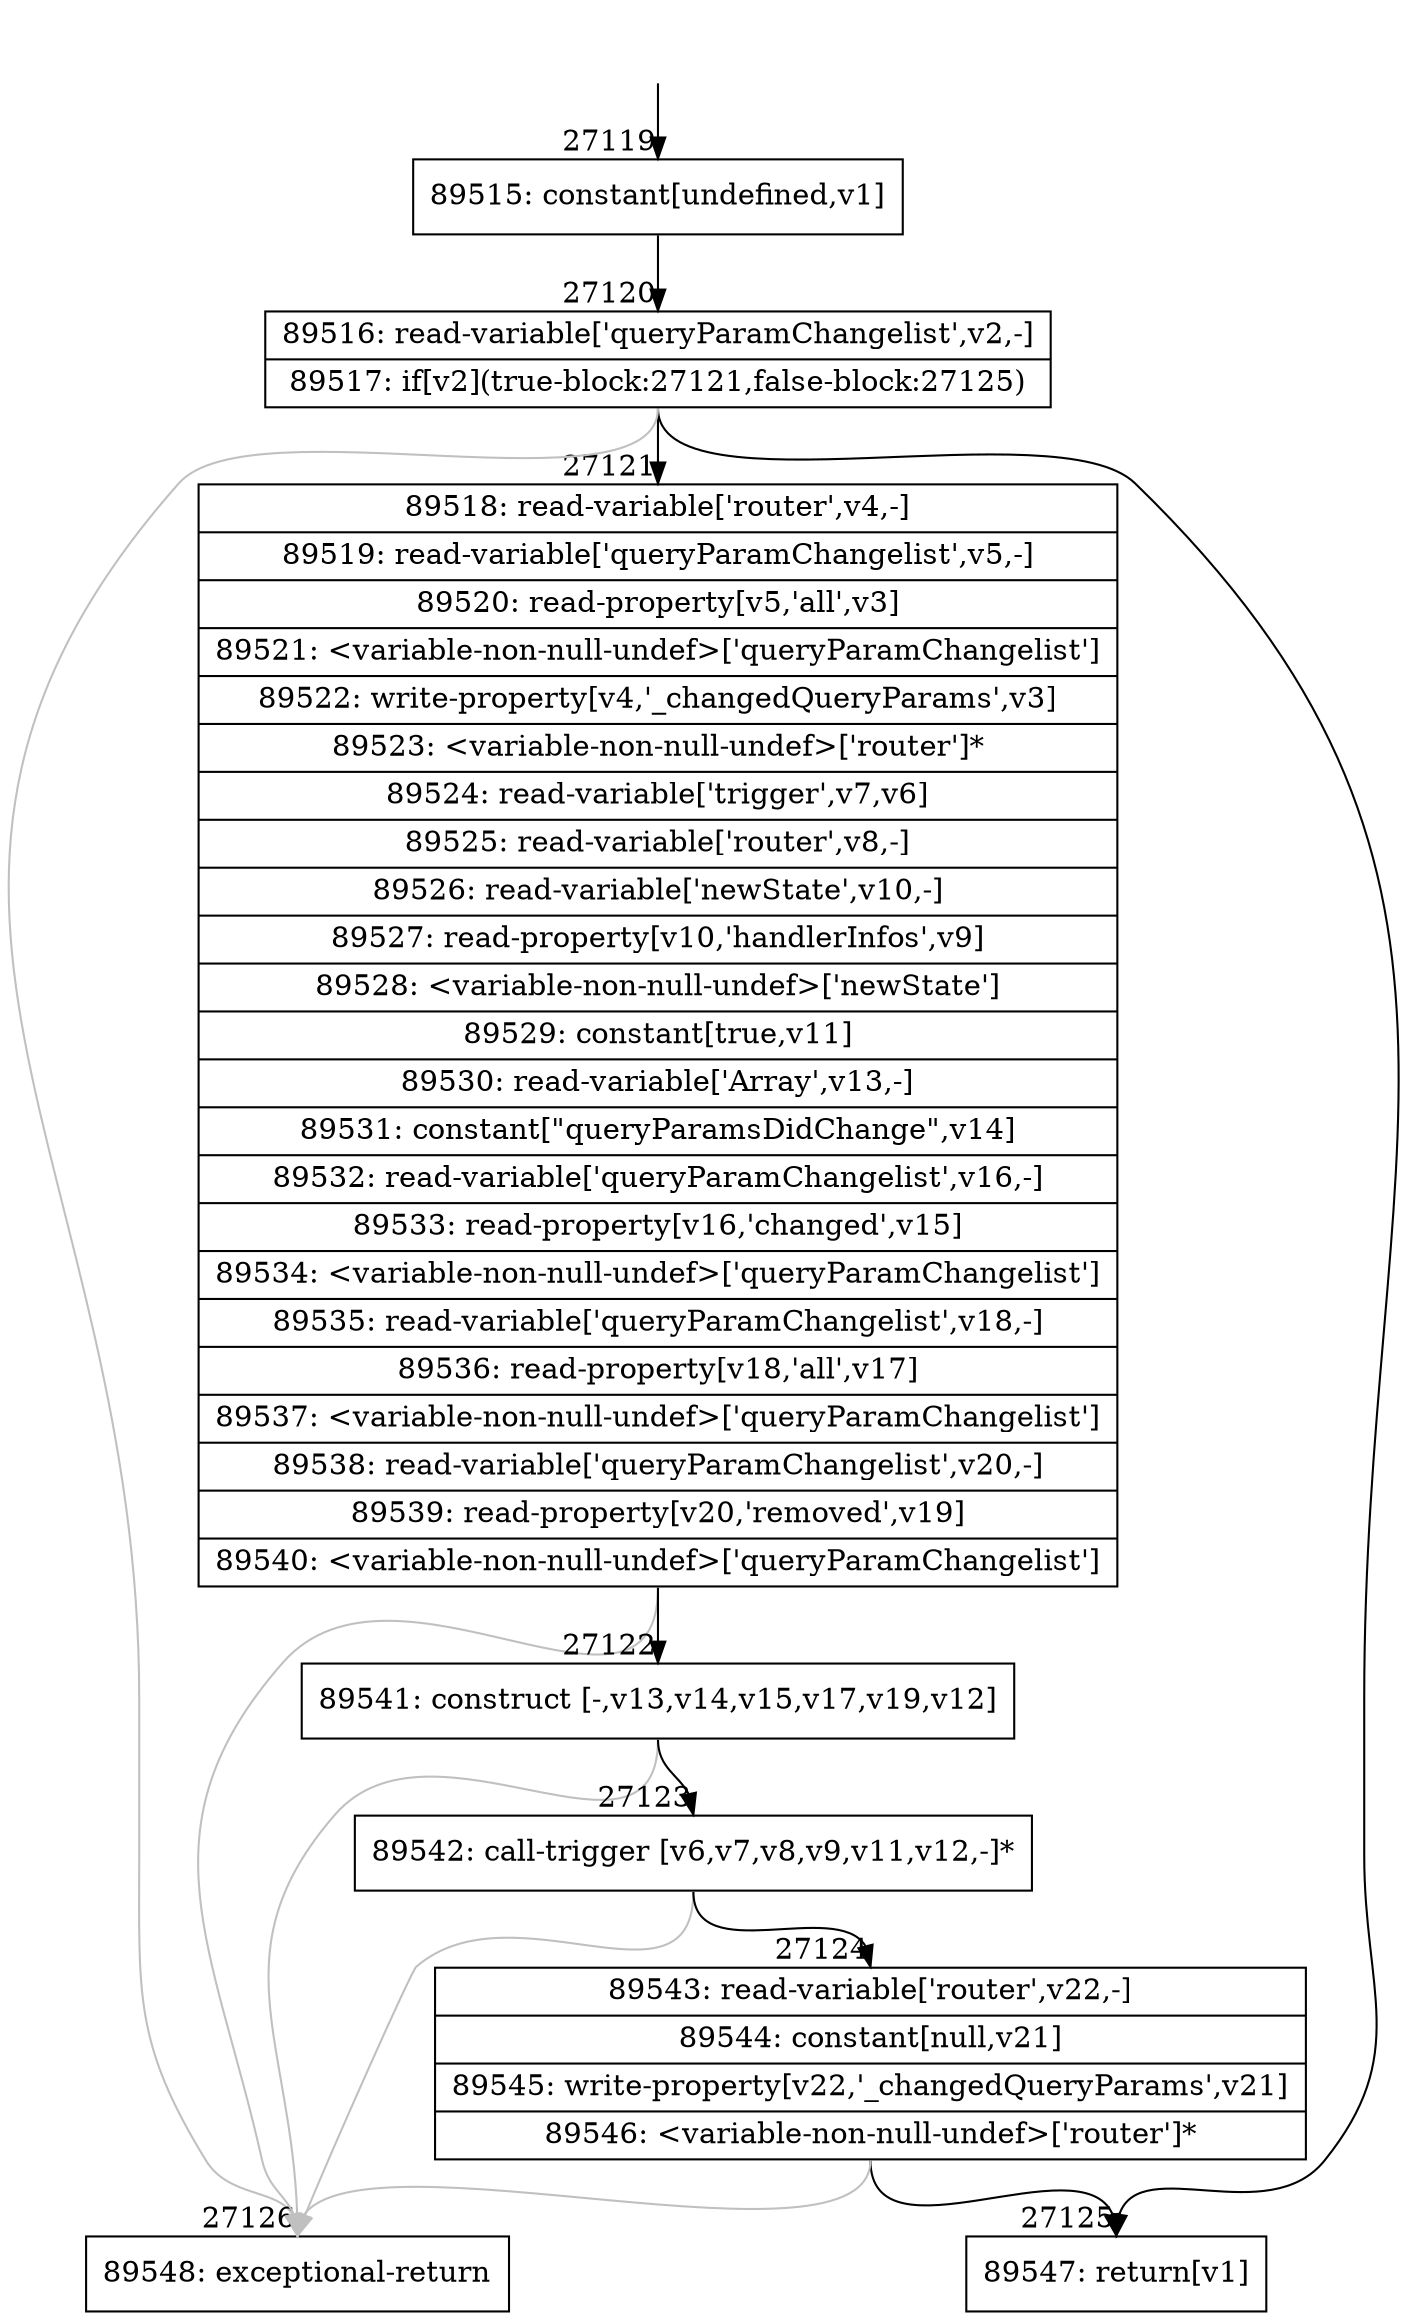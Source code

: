 digraph {
rankdir="TD"
BB_entry2377[shape=none,label=""];
BB_entry2377 -> BB27119 [tailport=s, headport=n, headlabel="    27119"]
BB27119 [shape=record label="{89515: constant[undefined,v1]}" ] 
BB27119 -> BB27120 [tailport=s, headport=n, headlabel="      27120"]
BB27120 [shape=record label="{89516: read-variable['queryParamChangelist',v2,-]|89517: if[v2](true-block:27121,false-block:27125)}" ] 
BB27120 -> BB27121 [tailport=s, headport=n, headlabel="      27121"]
BB27120 -> BB27125 [tailport=s, headport=n, headlabel="      27125"]
BB27120 -> BB27126 [tailport=s, headport=n, color=gray, headlabel="      27126"]
BB27121 [shape=record label="{89518: read-variable['router',v4,-]|89519: read-variable['queryParamChangelist',v5,-]|89520: read-property[v5,'all',v3]|89521: \<variable-non-null-undef\>['queryParamChangelist']|89522: write-property[v4,'_changedQueryParams',v3]|89523: \<variable-non-null-undef\>['router']*|89524: read-variable['trigger',v7,v6]|89525: read-variable['router',v8,-]|89526: read-variable['newState',v10,-]|89527: read-property[v10,'handlerInfos',v9]|89528: \<variable-non-null-undef\>['newState']|89529: constant[true,v11]|89530: read-variable['Array',v13,-]|89531: constant[\"queryParamsDidChange\",v14]|89532: read-variable['queryParamChangelist',v16,-]|89533: read-property[v16,'changed',v15]|89534: \<variable-non-null-undef\>['queryParamChangelist']|89535: read-variable['queryParamChangelist',v18,-]|89536: read-property[v18,'all',v17]|89537: \<variable-non-null-undef\>['queryParamChangelist']|89538: read-variable['queryParamChangelist',v20,-]|89539: read-property[v20,'removed',v19]|89540: \<variable-non-null-undef\>['queryParamChangelist']}" ] 
BB27121 -> BB27122 [tailport=s, headport=n, headlabel="      27122"]
BB27121 -> BB27126 [tailport=s, headport=n, color=gray]
BB27122 [shape=record label="{89541: construct [-,v13,v14,v15,v17,v19,v12]}" ] 
BB27122 -> BB27123 [tailport=s, headport=n, headlabel="      27123"]
BB27122 -> BB27126 [tailport=s, headport=n, color=gray]
BB27123 [shape=record label="{89542: call-trigger [v6,v7,v8,v9,v11,v12,-]*}" ] 
BB27123 -> BB27124 [tailport=s, headport=n, headlabel="      27124"]
BB27123 -> BB27126 [tailport=s, headport=n, color=gray]
BB27124 [shape=record label="{89543: read-variable['router',v22,-]|89544: constant[null,v21]|89545: write-property[v22,'_changedQueryParams',v21]|89546: \<variable-non-null-undef\>['router']*}" ] 
BB27124 -> BB27125 [tailport=s, headport=n]
BB27124 -> BB27126 [tailport=s, headport=n, color=gray]
BB27125 [shape=record label="{89547: return[v1]}" ] 
BB27126 [shape=record label="{89548: exceptional-return}" ] 
//#$~ 48866
}
